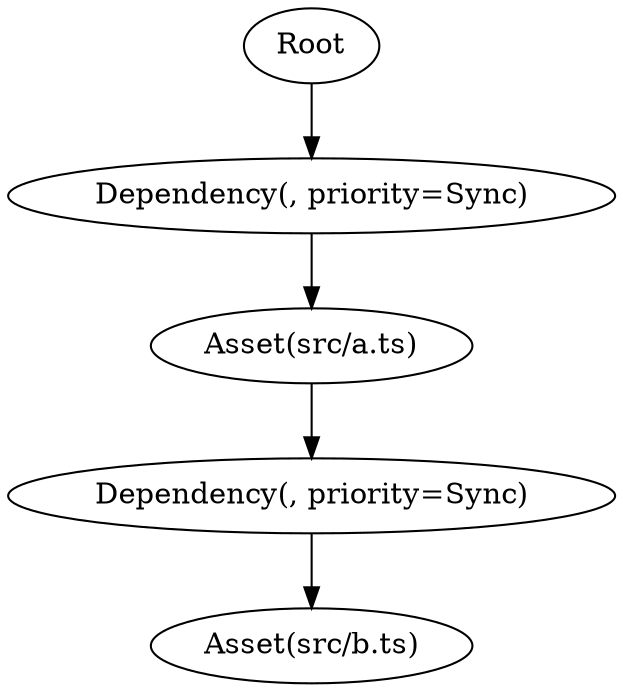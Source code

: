 digraph {
    0 [ label = "Root" ]
    1 [ label = "Asset(src/a.ts)" ]
    2 [ label = "Dependency(, priority=Sync)" ]
    3 [ label = "Asset(src/b.ts)" ]
    4 [ label = "Dependency(, priority=Sync)" ]
    0 -> 2 [ label = "" ]
    2 -> 1 [ label = "" ]
    1 -> 4 [ label = "" ]
    4 -> 3 [ label = "" ]
}
